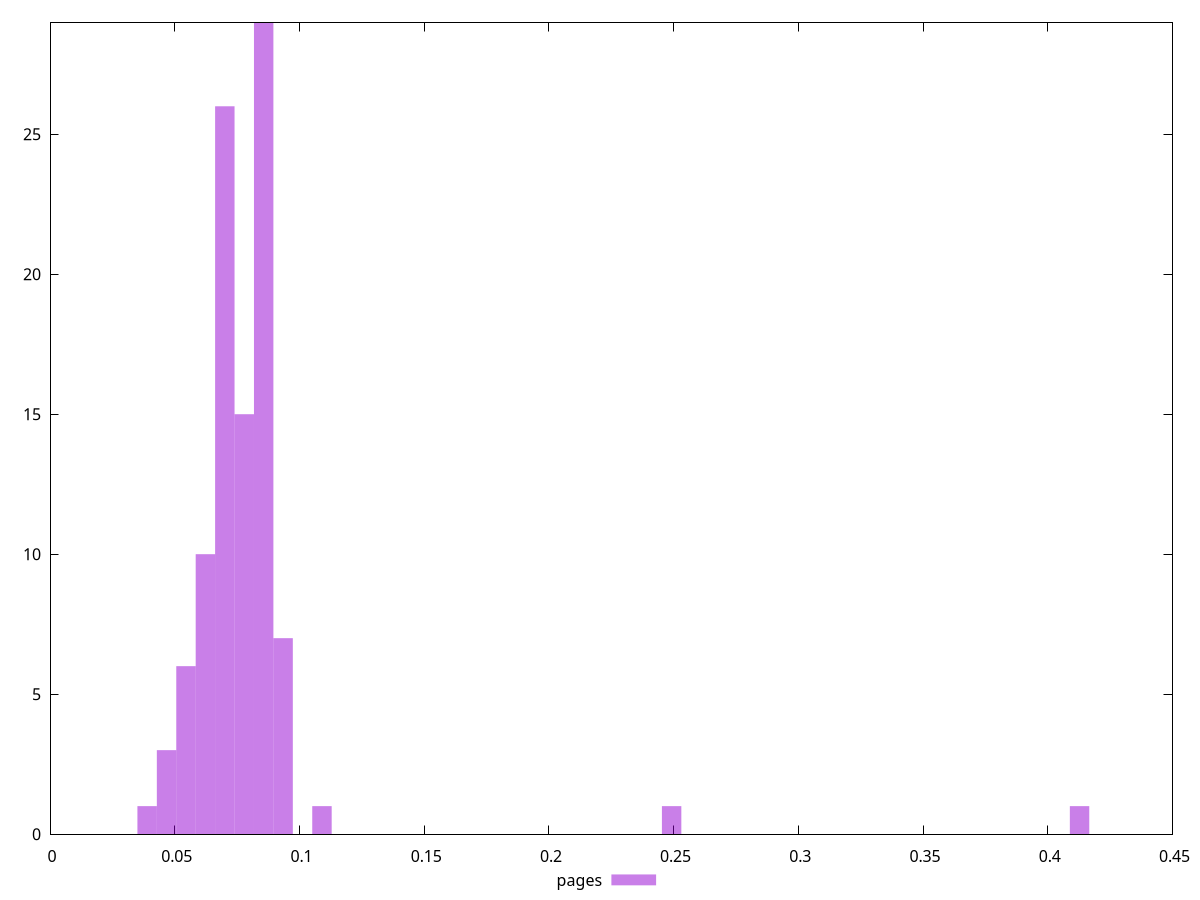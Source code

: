 $_pages <<EOF
0.24920224992620527 1
0.09345084372232698 7
0.03893785155096957 1
0.062300562481551316 10
0.07008813279174524 26
0.054512992171357404 6
0.07787570310193914 15
0.08566327341213306 29
0.04672542186116349 3
0.4127412264402775 1
0.10902598434271481 1
EOF
set key outside below
set terminal pngcairo
set output "report_00006_2020-11-02T20-21-41.718Z/unused-javascript/pages//hist.png"
set yrange [0:29]
set boxwidth 0.0077875703101939146
set style fill transparent solid 0.5 noborder
plot $_pages title "pages" with boxes ,